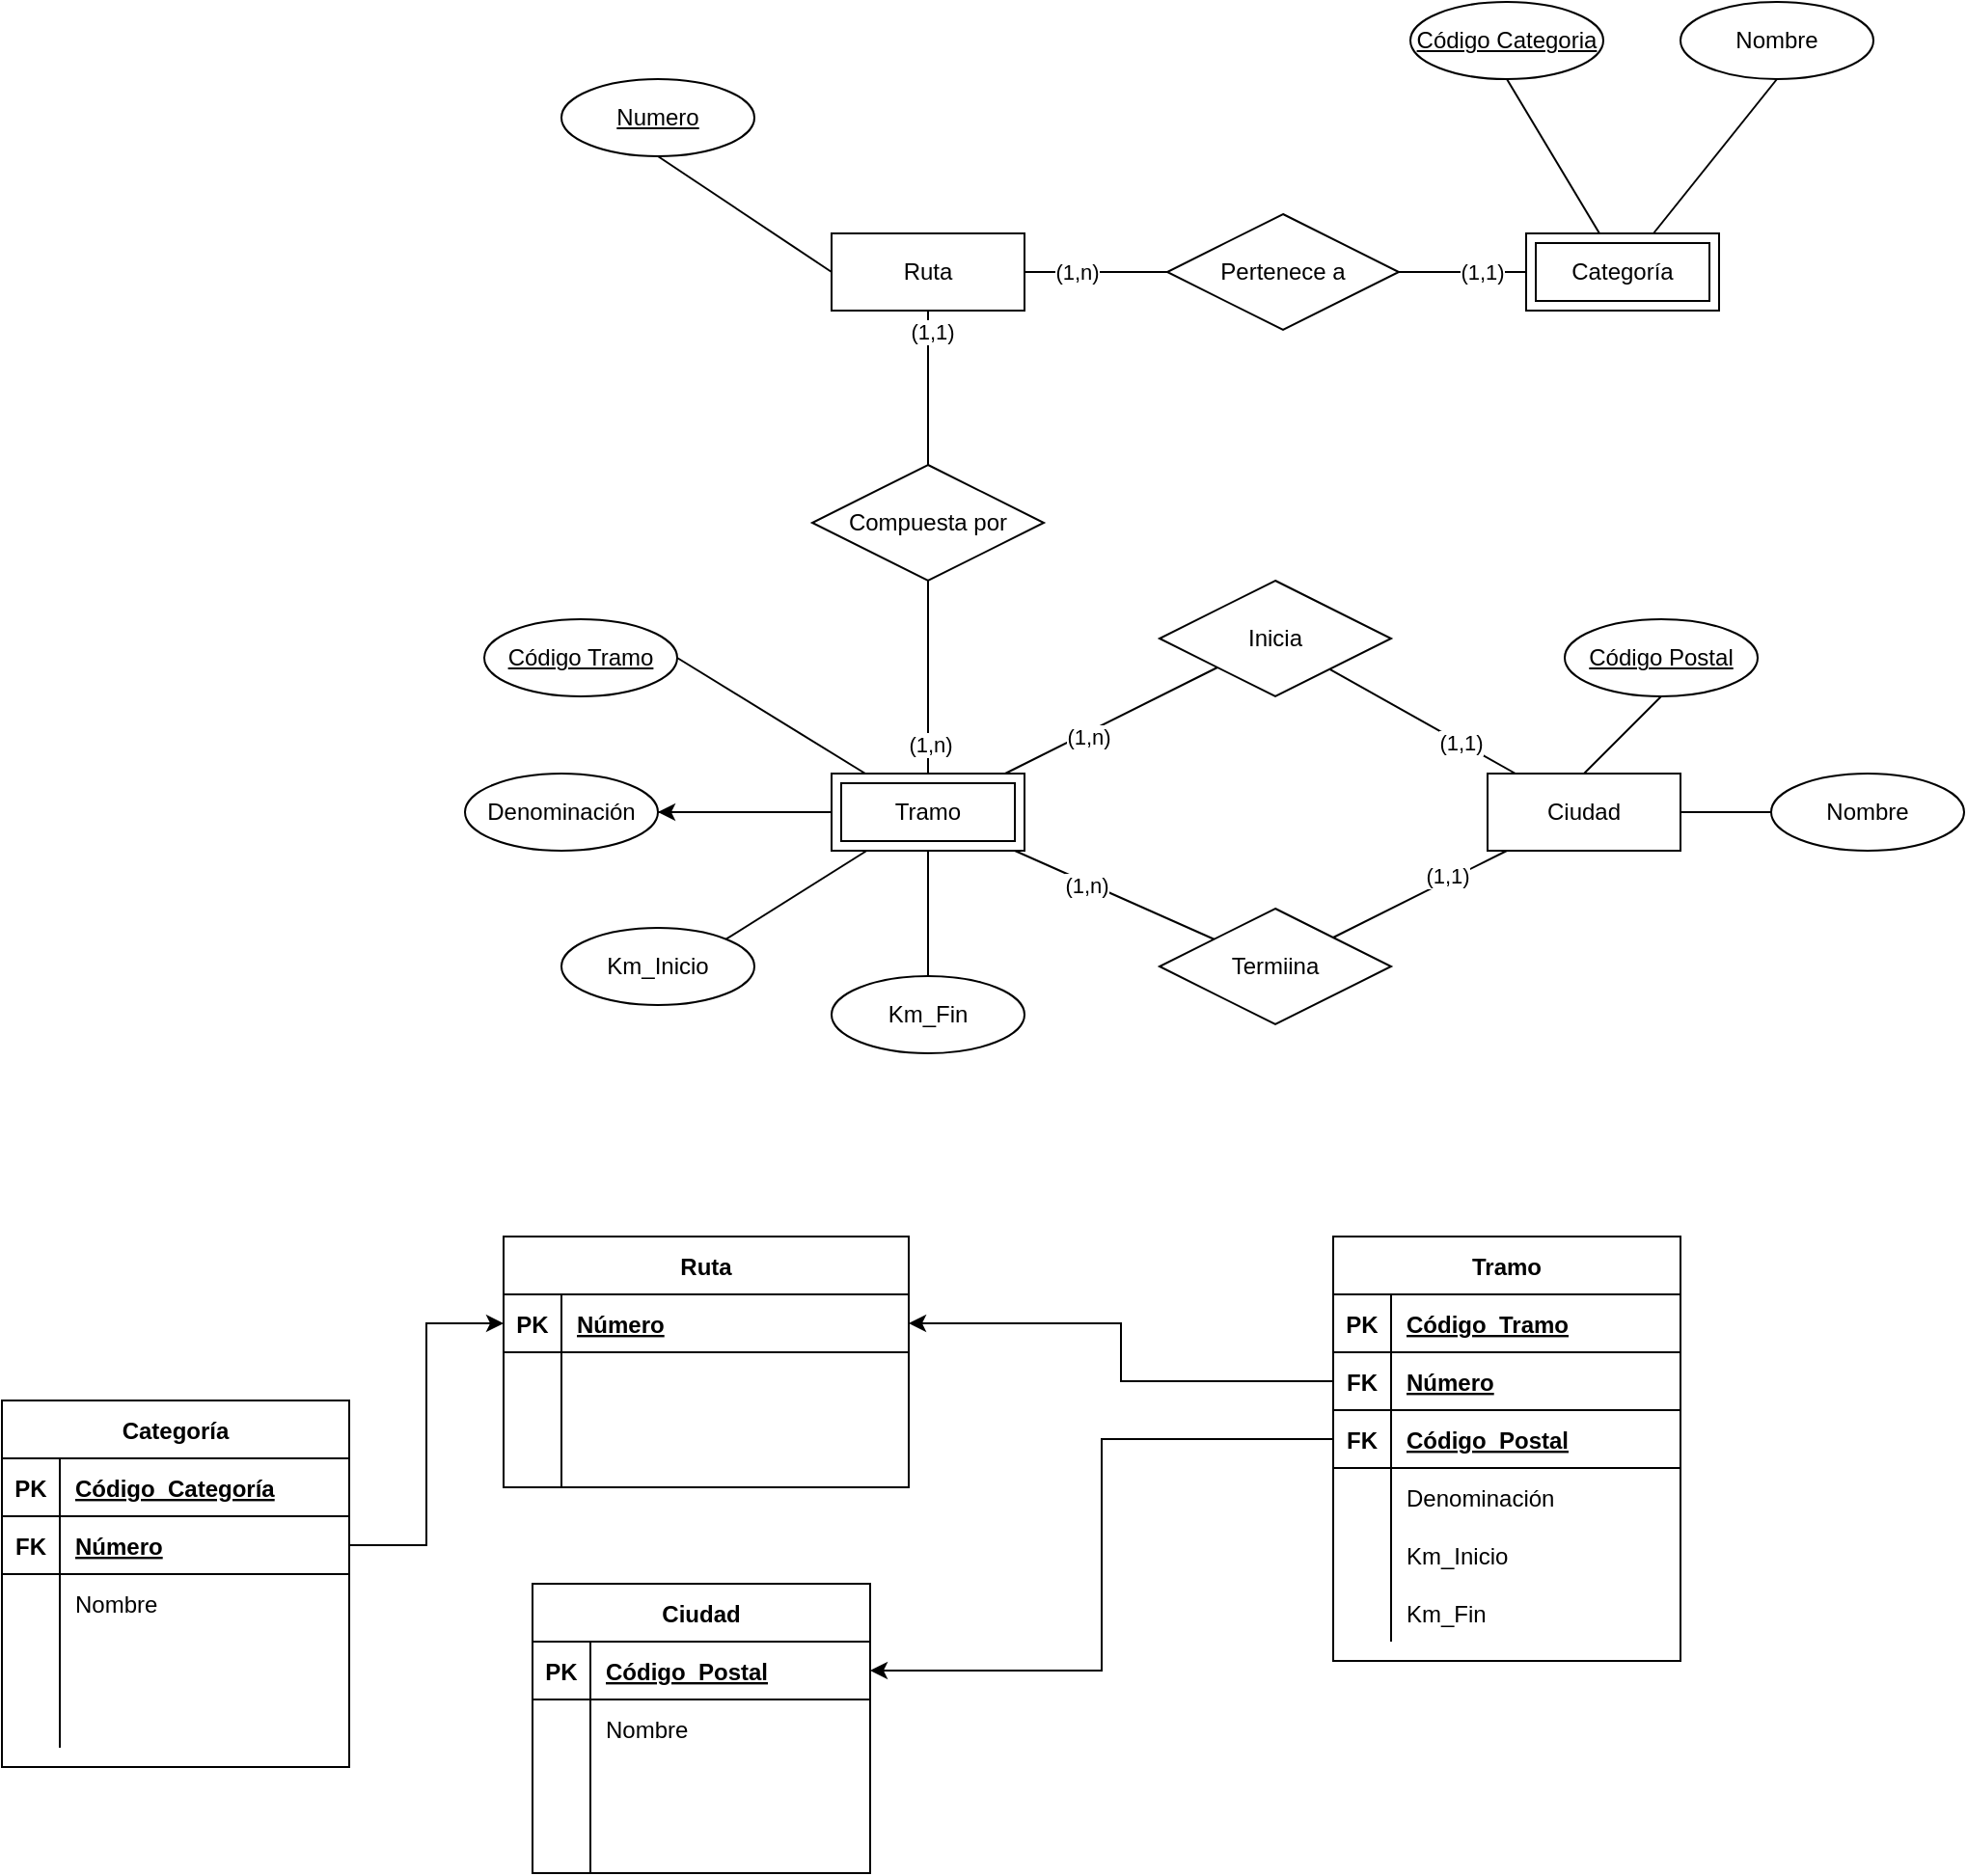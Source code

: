 <mxfile version="13.7.9" type="device"><diagram id="kvMCqVnJh5ol8TWfmg2o" name="Página-1"><mxGraphModel dx="1431" dy="716" grid="1" gridSize="10" guides="1" tooltips="1" connect="1" arrows="1" fold="1" page="1" pageScale="1" pageWidth="827" pageHeight="1169" math="0" shadow="0"><root><mxCell id="0"/><mxCell id="1" parent="0"/><mxCell id="Akh_x3Jr6Ki6R6HgdRE3-1" value="Ruta" style="whiteSpace=wrap;html=1;align=center;" parent="1" vertex="1"><mxGeometry x="240" y="160" width="100" height="40" as="geometry"/></mxCell><mxCell id="Akh_x3Jr6Ki6R6HgdRE3-2" value="Compuesta por" style="shape=rhombus;perimeter=rhombusPerimeter;whiteSpace=wrap;html=1;align=center;" parent="1" vertex="1"><mxGeometry x="230" y="280" width="120" height="60" as="geometry"/></mxCell><mxCell id="Akh_x3Jr6Ki6R6HgdRE3-5" value="Pertenece a" style="shape=rhombus;perimeter=rhombusPerimeter;whiteSpace=wrap;html=1;align=center;" parent="1" vertex="1"><mxGeometry x="414" y="150" width="120" height="60" as="geometry"/></mxCell><mxCell id="Akh_x3Jr6Ki6R6HgdRE3-6" value="" style="endArrow=none;html=1;rounded=0;" parent="1" source="Akh_x3Jr6Ki6R6HgdRE3-1" target="Akh_x3Jr6Ki6R6HgdRE3-5" edge="1"><mxGeometry relative="1" as="geometry"><mxPoint x="342" y="180" as="sourcePoint"/><mxPoint x="416" y="180" as="targetPoint"/><Array as="points"><mxPoint x="370" y="180"/></Array></mxGeometry></mxCell><mxCell id="Akh_x3Jr6Ki6R6HgdRE3-20" value="(1,n)" style="edgeLabel;html=1;align=center;verticalAlign=middle;resizable=0;points=[];" parent="Akh_x3Jr6Ki6R6HgdRE3-6" vertex="1" connectable="0"><mxGeometry x="-0.568" relative="1" as="geometry"><mxPoint x="11" as="offset"/></mxGeometry></mxCell><mxCell id="Akh_x3Jr6Ki6R6HgdRE3-7" value="" style="endArrow=none;html=1;rounded=0;" parent="1" source="Akh_x3Jr6Ki6R6HgdRE3-5" target="lteuwh8v8WuqNjU-4bGG-3" edge="1"><mxGeometry relative="1" as="geometry"><mxPoint x="280" y="330" as="sourcePoint"/><mxPoint x="600" y="180" as="targetPoint"/></mxGeometry></mxCell><mxCell id="Akh_x3Jr6Ki6R6HgdRE3-19" value="(1,1)" style="edgeLabel;html=1;align=center;verticalAlign=middle;resizable=0;points=[];" parent="Akh_x3Jr6Ki6R6HgdRE3-7" vertex="1" connectable="0"><mxGeometry x="0.303" relative="1" as="geometry"><mxPoint as="offset"/></mxGeometry></mxCell><mxCell id="Akh_x3Jr6Ki6R6HgdRE3-8" value="" style="endArrow=none;html=1;rounded=0;exitX=0.5;exitY=1;exitDx=0;exitDy=0;entryX=0.5;entryY=0;entryDx=0;entryDy=0;" parent="1" source="Akh_x3Jr6Ki6R6HgdRE3-1" target="Akh_x3Jr6Ki6R6HgdRE3-2" edge="1"><mxGeometry relative="1" as="geometry"><mxPoint x="280" y="330" as="sourcePoint"/><mxPoint x="440" y="330" as="targetPoint"/></mxGeometry></mxCell><mxCell id="Akh_x3Jr6Ki6R6HgdRE3-21" value="(1,1)" style="edgeLabel;html=1;align=center;verticalAlign=middle;resizable=0;points=[];" parent="Akh_x3Jr6Ki6R6HgdRE3-8" vertex="1" connectable="0"><mxGeometry x="-0.725" y="2" relative="1" as="geometry"><mxPoint as="offset"/></mxGeometry></mxCell><mxCell id="Akh_x3Jr6Ki6R6HgdRE3-9" value="" style="endArrow=none;html=1;rounded=0;entryX=0.5;entryY=1;entryDx=0;entryDy=0;" parent="1" source="lteuwh8v8WuqNjU-4bGG-1" target="Akh_x3Jr6Ki6R6HgdRE3-2" edge="1"><mxGeometry relative="1" as="geometry"><mxPoint x="290" y="440" as="sourcePoint"/><mxPoint x="440" y="330" as="targetPoint"/></mxGeometry></mxCell><mxCell id="Akh_x3Jr6Ki6R6HgdRE3-22" value="(1,n)" style="edgeLabel;html=1;align=center;verticalAlign=middle;resizable=0;points=[];" parent="Akh_x3Jr6Ki6R6HgdRE3-9" vertex="1" connectable="0"><mxGeometry x="-0.7" y="-1" relative="1" as="geometry"><mxPoint as="offset"/></mxGeometry></mxCell><mxCell id="Akh_x3Jr6Ki6R6HgdRE3-11" value="Numero" style="ellipse;whiteSpace=wrap;html=1;align=center;fontStyle=4;" parent="1" vertex="1"><mxGeometry x="100" y="80" width="100" height="40" as="geometry"/></mxCell><mxCell id="Akh_x3Jr6Ki6R6HgdRE3-13" value="" style="endArrow=none;html=1;rounded=0;exitX=0;exitY=0.5;exitDx=0;exitDy=0;entryX=0.5;entryY=1;entryDx=0;entryDy=0;" parent="1" source="Akh_x3Jr6Ki6R6HgdRE3-1" target="Akh_x3Jr6Ki6R6HgdRE3-11" edge="1"><mxGeometry relative="1" as="geometry"><mxPoint x="310" y="230" as="sourcePoint"/><mxPoint x="470" y="230" as="targetPoint"/></mxGeometry></mxCell><mxCell id="Akh_x3Jr6Ki6R6HgdRE3-15" value="Código Categoria" style="ellipse;whiteSpace=wrap;html=1;align=center;fontStyle=4;" parent="1" vertex="1"><mxGeometry x="540" y="40" width="100" height="40" as="geometry"/></mxCell><mxCell id="Akh_x3Jr6Ki6R6HgdRE3-16" value="Nombre" style="ellipse;whiteSpace=wrap;html=1;align=center;" parent="1" vertex="1"><mxGeometry x="680" y="40" width="100" height="40" as="geometry"/></mxCell><mxCell id="Akh_x3Jr6Ki6R6HgdRE3-17" value="" style="endArrow=none;html=1;rounded=0;exitX=0.5;exitY=1;exitDx=0;exitDy=0;" parent="1" source="Akh_x3Jr6Ki6R6HgdRE3-15" target="lteuwh8v8WuqNjU-4bGG-3" edge="1"><mxGeometry relative="1" as="geometry"><mxPoint x="340" y="230" as="sourcePoint"/><mxPoint x="625" y="160" as="targetPoint"/></mxGeometry></mxCell><mxCell id="Akh_x3Jr6Ki6R6HgdRE3-18" value="" style="endArrow=none;html=1;rounded=0;exitX=0.5;exitY=1;exitDx=0;exitDy=0;" parent="1" source="Akh_x3Jr6Ki6R6HgdRE3-16" target="lteuwh8v8WuqNjU-4bGG-3" edge="1"><mxGeometry relative="1" as="geometry"><mxPoint x="340" y="230" as="sourcePoint"/><mxPoint x="666" y="160" as="targetPoint"/></mxGeometry></mxCell><mxCell id="Akh_x3Jr6Ki6R6HgdRE3-23" value="Código Tramo" style="ellipse;whiteSpace=wrap;html=1;align=center;fontStyle=4;" parent="1" vertex="1"><mxGeometry x="60" y="360" width="100" height="40" as="geometry"/></mxCell><mxCell id="Akh_x3Jr6Ki6R6HgdRE3-25" value="Denominación" style="ellipse;whiteSpace=wrap;html=1;align=center;" parent="1" vertex="1"><mxGeometry x="50" y="440" width="100" height="40" as="geometry"/></mxCell><mxCell id="Akh_x3Jr6Ki6R6HgdRE3-26" value="Km_Inicio" style="ellipse;whiteSpace=wrap;html=1;align=center;" parent="1" vertex="1"><mxGeometry x="100" y="520" width="100" height="40" as="geometry"/></mxCell><mxCell id="Akh_x3Jr6Ki6R6HgdRE3-27" value="Km_Fin" style="ellipse;whiteSpace=wrap;html=1;align=center;" parent="1" vertex="1"><mxGeometry x="240" y="545" width="100" height="40" as="geometry"/></mxCell><mxCell id="Akh_x3Jr6Ki6R6HgdRE3-28" value="" style="endArrow=none;html=1;rounded=0;exitX=1;exitY=0.5;exitDx=0;exitDy=0;" parent="1" source="Akh_x3Jr6Ki6R6HgdRE3-23" target="lteuwh8v8WuqNjU-4bGG-1" edge="1"><mxGeometry relative="1" as="geometry"><mxPoint x="340" y="430" as="sourcePoint"/><mxPoint x="240" y="440" as="targetPoint"/></mxGeometry></mxCell><mxCell id="Akh_x3Jr6Ki6R6HgdRE3-29" value="" style="endArrow=none;html=1;rounded=0;entryX=0;entryY=0.5;entryDx=0;entryDy=0;" parent="1" source="Akh_x3Jr6Ki6R6HgdRE3-25" edge="1"><mxGeometry relative="1" as="geometry"><mxPoint x="340" y="430" as="sourcePoint"/><mxPoint x="240" y="460" as="targetPoint"/></mxGeometry></mxCell><mxCell id="Akh_x3Jr6Ki6R6HgdRE3-30" value="" style="endArrow=none;html=1;rounded=0;entryX=1;entryY=0;entryDx=0;entryDy=0;" parent="1" source="lteuwh8v8WuqNjU-4bGG-1" target="Akh_x3Jr6Ki6R6HgdRE3-26" edge="1"><mxGeometry relative="1" as="geometry"><mxPoint x="240" y="480" as="sourcePoint"/><mxPoint x="500" y="430" as="targetPoint"/></mxGeometry></mxCell><mxCell id="Akh_x3Jr6Ki6R6HgdRE3-31" value="" style="endArrow=none;html=1;rounded=0;entryX=0.5;entryY=0;entryDx=0;entryDy=0;" parent="1" source="lteuwh8v8WuqNjU-4bGG-1" target="Akh_x3Jr6Ki6R6HgdRE3-27" edge="1"><mxGeometry relative="1" as="geometry"><mxPoint x="290" y="480" as="sourcePoint"/><mxPoint x="290" y="540" as="targetPoint"/></mxGeometry></mxCell><mxCell id="Akh_x3Jr6Ki6R6HgdRE3-33" value="Ciudad" style="whiteSpace=wrap;html=1;align=center;" parent="1" vertex="1"><mxGeometry x="580" y="440" width="100" height="40" as="geometry"/></mxCell><mxCell id="Akh_x3Jr6Ki6R6HgdRE3-40" value="Código Postal" style="ellipse;whiteSpace=wrap;html=1;align=center;fontStyle=4;" parent="1" vertex="1"><mxGeometry x="620" y="360" width="100" height="40" as="geometry"/></mxCell><mxCell id="Akh_x3Jr6Ki6R6HgdRE3-41" value="Nombre" style="ellipse;whiteSpace=wrap;html=1;align=center;" parent="1" vertex="1"><mxGeometry x="727" y="440" width="100" height="40" as="geometry"/></mxCell><mxCell id="Akh_x3Jr6Ki6R6HgdRE3-42" value="" style="endArrow=none;html=1;rounded=0;entryX=0.5;entryY=0;entryDx=0;entryDy=0;exitX=0.5;exitY=1;exitDx=0;exitDy=0;" parent="1" source="Akh_x3Jr6Ki6R6HgdRE3-40" target="Akh_x3Jr6Ki6R6HgdRE3-33" edge="1"><mxGeometry relative="1" as="geometry"><mxPoint x="390" y="430" as="sourcePoint"/><mxPoint x="550" y="430" as="targetPoint"/></mxGeometry></mxCell><mxCell id="Akh_x3Jr6Ki6R6HgdRE3-43" value="" style="endArrow=none;html=1;rounded=0;entryX=1;entryY=0.5;entryDx=0;entryDy=0;exitX=0;exitY=0.5;exitDx=0;exitDy=0;" parent="1" source="Akh_x3Jr6Ki6R6HgdRE3-41" target="Akh_x3Jr6Ki6R6HgdRE3-33" edge="1"><mxGeometry relative="1" as="geometry"><mxPoint x="390" y="430" as="sourcePoint"/><mxPoint x="550" y="430" as="targetPoint"/></mxGeometry></mxCell><mxCell id="mmTwzAzISN3o3B-aaCoE-3" value="Inicia" style="shape=rhombus;perimeter=rhombusPerimeter;whiteSpace=wrap;html=1;align=center;" parent="1" vertex="1"><mxGeometry x="410" y="340" width="120" height="60" as="geometry"/></mxCell><mxCell id="mmTwzAzISN3o3B-aaCoE-4" value="Termiina" style="shape=rhombus;perimeter=rhombusPerimeter;whiteSpace=wrap;html=1;align=center;" parent="1" vertex="1"><mxGeometry x="410" y="510" width="120" height="60" as="geometry"/></mxCell><mxCell id="mmTwzAzISN3o3B-aaCoE-5" value="" style="endArrow=none;html=1;rounded=0;" parent="1" source="lteuwh8v8WuqNjU-4bGG-1" target="mmTwzAzISN3o3B-aaCoE-3" edge="1"><mxGeometry relative="1" as="geometry"><mxPoint x="330" y="440" as="sourcePoint"/><mxPoint x="510" y="430" as="targetPoint"/></mxGeometry></mxCell><mxCell id="mmTwzAzISN3o3B-aaCoE-9" value="(1,n)" style="edgeLabel;html=1;align=center;verticalAlign=middle;resizable=0;points=[];" parent="mmTwzAzISN3o3B-aaCoE-5" vertex="1" connectable="0"><mxGeometry x="-0.236" y="-2" relative="1" as="geometry"><mxPoint as="offset"/></mxGeometry></mxCell><mxCell id="mmTwzAzISN3o3B-aaCoE-6" value="" style="endArrow=none;html=1;rounded=0;" parent="1" source="mmTwzAzISN3o3B-aaCoE-3" target="Akh_x3Jr6Ki6R6HgdRE3-33" edge="1"><mxGeometry relative="1" as="geometry"><mxPoint x="450" y="460" as="sourcePoint"/><mxPoint x="610" y="460" as="targetPoint"/></mxGeometry></mxCell><mxCell id="mmTwzAzISN3o3B-aaCoE-10" value="(1,1)" style="edgeLabel;html=1;align=center;verticalAlign=middle;resizable=0;points=[];" parent="mmTwzAzISN3o3B-aaCoE-6" vertex="1" connectable="0"><mxGeometry x="0.393" relative="1" as="geometry"><mxPoint as="offset"/></mxGeometry></mxCell><mxCell id="mmTwzAzISN3o3B-aaCoE-7" value="" style="endArrow=none;html=1;rounded=0;" parent="1" source="lteuwh8v8WuqNjU-4bGG-1" target="mmTwzAzISN3o3B-aaCoE-4" edge="1"><mxGeometry relative="1" as="geometry"><mxPoint x="335.0" y="480" as="sourcePoint"/><mxPoint x="530" y="480" as="targetPoint"/></mxGeometry></mxCell><mxCell id="mmTwzAzISN3o3B-aaCoE-11" value="(1,n)" style="edgeLabel;html=1;align=center;verticalAlign=middle;resizable=0;points=[];" parent="mmTwzAzISN3o3B-aaCoE-7" vertex="1" connectable="0"><mxGeometry x="-0.272" y="-1" relative="1" as="geometry"><mxPoint as="offset"/></mxGeometry></mxCell><mxCell id="mmTwzAzISN3o3B-aaCoE-8" value="" style="endArrow=none;html=1;rounded=0;" parent="1" source="mmTwzAzISN3o3B-aaCoE-4" target="Akh_x3Jr6Ki6R6HgdRE3-33" edge="1"><mxGeometry relative="1" as="geometry"><mxPoint x="460" y="450" as="sourcePoint"/><mxPoint x="620" y="450" as="targetPoint"/></mxGeometry></mxCell><mxCell id="mmTwzAzISN3o3B-aaCoE-12" value="(1,1)" style="edgeLabel;html=1;align=center;verticalAlign=middle;resizable=0;points=[];" parent="mmTwzAzISN3o3B-aaCoE-8" vertex="1" connectable="0"><mxGeometry x="0.333" y="2" relative="1" as="geometry"><mxPoint as="offset"/></mxGeometry></mxCell><mxCell id="lteuwh8v8WuqNjU-4bGG-2" value="" style="edgeStyle=orthogonalEdgeStyle;rounded=0;orthogonalLoop=1;jettySize=auto;html=1;" edge="1" parent="1" source="lteuwh8v8WuqNjU-4bGG-1" target="Akh_x3Jr6Ki6R6HgdRE3-25"><mxGeometry relative="1" as="geometry"/></mxCell><mxCell id="lteuwh8v8WuqNjU-4bGG-1" value="Tramo" style="shape=ext;margin=3;double=1;whiteSpace=wrap;html=1;align=center;" vertex="1" parent="1"><mxGeometry x="240" y="440" width="100" height="40" as="geometry"/></mxCell><mxCell id="lteuwh8v8WuqNjU-4bGG-3" value="Categoría" style="shape=ext;margin=3;double=1;whiteSpace=wrap;html=1;align=center;" vertex="1" parent="1"><mxGeometry x="600" y="160" width="100" height="40" as="geometry"/></mxCell><mxCell id="lteuwh8v8WuqNjU-4bGG-4" value="Ruta" style="shape=table;startSize=30;container=1;collapsible=1;childLayout=tableLayout;fixedRows=1;rowLines=0;fontStyle=1;align=center;resizeLast=1;" vertex="1" parent="1"><mxGeometry x="70" y="680" width="210" height="130" as="geometry"><mxRectangle x="70" y="680" width="60" height="30" as="alternateBounds"/></mxGeometry></mxCell><mxCell id="lteuwh8v8WuqNjU-4bGG-5" value="" style="shape=partialRectangle;collapsible=0;dropTarget=0;pointerEvents=0;fillColor=none;top=0;left=0;bottom=1;right=0;points=[[0,0.5],[1,0.5]];portConstraint=eastwest;" vertex="1" parent="lteuwh8v8WuqNjU-4bGG-4"><mxGeometry y="30" width="210" height="30" as="geometry"/></mxCell><mxCell id="lteuwh8v8WuqNjU-4bGG-6" value="PK" style="shape=partialRectangle;connectable=0;fillColor=none;top=0;left=0;bottom=0;right=0;fontStyle=1;overflow=hidden;" vertex="1" parent="lteuwh8v8WuqNjU-4bGG-5"><mxGeometry width="30" height="30" as="geometry"/></mxCell><mxCell id="lteuwh8v8WuqNjU-4bGG-7" value="Número" style="shape=partialRectangle;connectable=0;fillColor=none;top=0;left=0;bottom=0;right=0;align=left;spacingLeft=6;fontStyle=5;overflow=hidden;" vertex="1" parent="lteuwh8v8WuqNjU-4bGG-5"><mxGeometry x="30" width="180" height="30" as="geometry"/></mxCell><mxCell id="lteuwh8v8WuqNjU-4bGG-8" value="" style="shape=partialRectangle;collapsible=0;dropTarget=0;pointerEvents=0;fillColor=none;top=0;left=0;bottom=0;right=0;points=[[0,0.5],[1,0.5]];portConstraint=eastwest;" vertex="1" parent="lteuwh8v8WuqNjU-4bGG-4"><mxGeometry y="60" width="210" height="20" as="geometry"/></mxCell><mxCell id="lteuwh8v8WuqNjU-4bGG-9" value="" style="shape=partialRectangle;connectable=0;fillColor=none;top=0;left=0;bottom=0;right=0;editable=1;overflow=hidden;" vertex="1" parent="lteuwh8v8WuqNjU-4bGG-8"><mxGeometry width="30" height="20" as="geometry"/></mxCell><mxCell id="lteuwh8v8WuqNjU-4bGG-10" value="" style="shape=partialRectangle;connectable=0;fillColor=none;top=0;left=0;bottom=0;right=0;align=left;spacingLeft=6;overflow=hidden;" vertex="1" parent="lteuwh8v8WuqNjU-4bGG-8"><mxGeometry x="30" width="180" height="20" as="geometry"/></mxCell><mxCell id="lteuwh8v8WuqNjU-4bGG-14" value="" style="shape=partialRectangle;collapsible=0;dropTarget=0;pointerEvents=0;fillColor=none;top=0;left=0;bottom=0;right=0;points=[[0,0.5],[1,0.5]];portConstraint=eastwest;" vertex="1" parent="lteuwh8v8WuqNjU-4bGG-4"><mxGeometry y="80" width="210" height="30" as="geometry"/></mxCell><mxCell id="lteuwh8v8WuqNjU-4bGG-15" value="" style="shape=partialRectangle;connectable=0;fillColor=none;top=0;left=0;bottom=0;right=0;editable=1;overflow=hidden;" vertex="1" parent="lteuwh8v8WuqNjU-4bGG-14"><mxGeometry width="30" height="30" as="geometry"/></mxCell><mxCell id="lteuwh8v8WuqNjU-4bGG-16" value="" style="shape=partialRectangle;connectable=0;fillColor=none;top=0;left=0;bottom=0;right=0;align=left;spacingLeft=6;overflow=hidden;" vertex="1" parent="lteuwh8v8WuqNjU-4bGG-14"><mxGeometry x="30" width="180" height="30" as="geometry"/></mxCell><mxCell id="lteuwh8v8WuqNjU-4bGG-11" value="" style="shape=partialRectangle;collapsible=0;dropTarget=0;pointerEvents=0;fillColor=none;top=0;left=0;bottom=0;right=0;points=[[0,0.5],[1,0.5]];portConstraint=eastwest;" vertex="1" parent="lteuwh8v8WuqNjU-4bGG-4"><mxGeometry y="110" width="210" height="20" as="geometry"/></mxCell><mxCell id="lteuwh8v8WuqNjU-4bGG-12" value="" style="shape=partialRectangle;connectable=0;fillColor=none;top=0;left=0;bottom=0;right=0;editable=1;overflow=hidden;" vertex="1" parent="lteuwh8v8WuqNjU-4bGG-11"><mxGeometry width="30" height="20" as="geometry"/></mxCell><mxCell id="lteuwh8v8WuqNjU-4bGG-13" value="" style="shape=partialRectangle;connectable=0;fillColor=none;top=0;left=0;bottom=0;right=0;align=left;spacingLeft=6;overflow=hidden;" vertex="1" parent="lteuwh8v8WuqNjU-4bGG-11"><mxGeometry x="30" width="180" height="20" as="geometry"/></mxCell><mxCell id="lteuwh8v8WuqNjU-4bGG-17" value="Tramo" style="shape=table;startSize=30;container=1;collapsible=1;childLayout=tableLayout;fixedRows=1;rowLines=0;fontStyle=1;align=center;resizeLast=1;" vertex="1" parent="1"><mxGeometry x="500" y="680" width="180" height="220" as="geometry"/></mxCell><mxCell id="lteuwh8v8WuqNjU-4bGG-18" value="" style="shape=partialRectangle;collapsible=0;dropTarget=0;pointerEvents=0;fillColor=none;top=0;left=0;bottom=1;right=0;points=[[0,0.5],[1,0.5]];portConstraint=eastwest;" vertex="1" parent="lteuwh8v8WuqNjU-4bGG-17"><mxGeometry y="30" width="180" height="30" as="geometry"/></mxCell><mxCell id="lteuwh8v8WuqNjU-4bGG-19" value="PK" style="shape=partialRectangle;connectable=0;fillColor=none;top=0;left=0;bottom=0;right=0;fontStyle=1;overflow=hidden;" vertex="1" parent="lteuwh8v8WuqNjU-4bGG-18"><mxGeometry width="30" height="30" as="geometry"/></mxCell><mxCell id="lteuwh8v8WuqNjU-4bGG-20" value="Código_Tramo" style="shape=partialRectangle;connectable=0;fillColor=none;top=0;left=0;bottom=0;right=0;align=left;spacingLeft=6;fontStyle=5;overflow=hidden;" vertex="1" parent="lteuwh8v8WuqNjU-4bGG-18"><mxGeometry x="30" width="150" height="30" as="geometry"/></mxCell><mxCell id="lteuwh8v8WuqNjU-4bGG-43" value="" style="shape=partialRectangle;collapsible=0;dropTarget=0;pointerEvents=0;fillColor=none;top=0;left=0;bottom=1;right=0;points=[[0,0.5],[1,0.5]];portConstraint=eastwest;" vertex="1" parent="lteuwh8v8WuqNjU-4bGG-17"><mxGeometry y="60" width="180" height="30" as="geometry"/></mxCell><mxCell id="lteuwh8v8WuqNjU-4bGG-44" value="FK" style="shape=partialRectangle;connectable=0;fillColor=none;top=0;left=0;bottom=0;right=0;fontStyle=1;overflow=hidden;" vertex="1" parent="lteuwh8v8WuqNjU-4bGG-43"><mxGeometry width="30" height="30" as="geometry"/></mxCell><mxCell id="lteuwh8v8WuqNjU-4bGG-45" value="Número" style="shape=partialRectangle;connectable=0;fillColor=none;top=0;left=0;bottom=0;right=0;align=left;spacingLeft=6;fontStyle=5;overflow=hidden;" vertex="1" parent="lteuwh8v8WuqNjU-4bGG-43"><mxGeometry x="30" width="150" height="30" as="geometry"/></mxCell><mxCell id="lteuwh8v8WuqNjU-4bGG-76" value="" style="shape=partialRectangle;collapsible=0;dropTarget=0;pointerEvents=0;fillColor=none;top=0;left=0;bottom=1;right=0;points=[[0,0.5],[1,0.5]];portConstraint=eastwest;" vertex="1" parent="lteuwh8v8WuqNjU-4bGG-17"><mxGeometry y="90" width="180" height="30" as="geometry"/></mxCell><mxCell id="lteuwh8v8WuqNjU-4bGG-77" value="FK" style="shape=partialRectangle;connectable=0;fillColor=none;top=0;left=0;bottom=0;right=0;fontStyle=1;overflow=hidden;" vertex="1" parent="lteuwh8v8WuqNjU-4bGG-76"><mxGeometry width="30" height="30" as="geometry"/></mxCell><mxCell id="lteuwh8v8WuqNjU-4bGG-78" value="Código_Postal" style="shape=partialRectangle;connectable=0;fillColor=none;top=0;left=0;bottom=0;right=0;align=left;spacingLeft=6;fontStyle=5;overflow=hidden;" vertex="1" parent="lteuwh8v8WuqNjU-4bGG-76"><mxGeometry x="30" width="150" height="30" as="geometry"/></mxCell><mxCell id="lteuwh8v8WuqNjU-4bGG-21" value="" style="shape=partialRectangle;collapsible=0;dropTarget=0;pointerEvents=0;fillColor=none;top=0;left=0;bottom=0;right=0;points=[[0,0.5],[1,0.5]];portConstraint=eastwest;" vertex="1" parent="lteuwh8v8WuqNjU-4bGG-17"><mxGeometry y="120" width="180" height="30" as="geometry"/></mxCell><mxCell id="lteuwh8v8WuqNjU-4bGG-22" value="" style="shape=partialRectangle;connectable=0;fillColor=none;top=0;left=0;bottom=0;right=0;editable=1;overflow=hidden;" vertex="1" parent="lteuwh8v8WuqNjU-4bGG-21"><mxGeometry width="30" height="30" as="geometry"/></mxCell><mxCell id="lteuwh8v8WuqNjU-4bGG-23" value="Denominación" style="shape=partialRectangle;connectable=0;fillColor=none;top=0;left=0;bottom=0;right=0;align=left;spacingLeft=6;overflow=hidden;" vertex="1" parent="lteuwh8v8WuqNjU-4bGG-21"><mxGeometry x="30" width="150" height="30" as="geometry"/></mxCell><mxCell id="lteuwh8v8WuqNjU-4bGG-24" value="" style="shape=partialRectangle;collapsible=0;dropTarget=0;pointerEvents=0;fillColor=none;top=0;left=0;bottom=0;right=0;points=[[0,0.5],[1,0.5]];portConstraint=eastwest;" vertex="1" parent="lteuwh8v8WuqNjU-4bGG-17"><mxGeometry y="150" width="180" height="30" as="geometry"/></mxCell><mxCell id="lteuwh8v8WuqNjU-4bGG-25" value="" style="shape=partialRectangle;connectable=0;fillColor=none;top=0;left=0;bottom=0;right=0;editable=1;overflow=hidden;" vertex="1" parent="lteuwh8v8WuqNjU-4bGG-24"><mxGeometry width="30" height="30" as="geometry"/></mxCell><mxCell id="lteuwh8v8WuqNjU-4bGG-26" value="Km_Inicio" style="shape=partialRectangle;connectable=0;fillColor=none;top=0;left=0;bottom=0;right=0;align=left;spacingLeft=6;overflow=hidden;" vertex="1" parent="lteuwh8v8WuqNjU-4bGG-24"><mxGeometry x="30" width="150" height="30" as="geometry"/></mxCell><mxCell id="lteuwh8v8WuqNjU-4bGG-27" value="" style="shape=partialRectangle;collapsible=0;dropTarget=0;pointerEvents=0;fillColor=none;top=0;left=0;bottom=0;right=0;points=[[0,0.5],[1,0.5]];portConstraint=eastwest;" vertex="1" parent="lteuwh8v8WuqNjU-4bGG-17"><mxGeometry y="180" width="180" height="30" as="geometry"/></mxCell><mxCell id="lteuwh8v8WuqNjU-4bGG-28" value="" style="shape=partialRectangle;connectable=0;fillColor=none;top=0;left=0;bottom=0;right=0;editable=1;overflow=hidden;" vertex="1" parent="lteuwh8v8WuqNjU-4bGG-27"><mxGeometry width="30" height="30" as="geometry"/></mxCell><mxCell id="lteuwh8v8WuqNjU-4bGG-29" value="Km_Fin" style="shape=partialRectangle;connectable=0;fillColor=none;top=0;left=0;bottom=0;right=0;align=left;spacingLeft=6;overflow=hidden;" vertex="1" parent="lteuwh8v8WuqNjU-4bGG-27"><mxGeometry x="30" width="150" height="30" as="geometry"/></mxCell><mxCell id="lteuwh8v8WuqNjU-4bGG-61" style="edgeStyle=orthogonalEdgeStyle;rounded=0;orthogonalLoop=1;jettySize=auto;html=1;exitX=0;exitY=0.5;exitDx=0;exitDy=0;entryX=1;entryY=0.5;entryDx=0;entryDy=0;" edge="1" parent="1" source="lteuwh8v8WuqNjU-4bGG-43" target="lteuwh8v8WuqNjU-4bGG-5"><mxGeometry relative="1" as="geometry"/></mxCell><mxCell id="lteuwh8v8WuqNjU-4bGG-62" value="Ciudad" style="shape=table;startSize=30;container=1;collapsible=1;childLayout=tableLayout;fixedRows=1;rowLines=0;fontStyle=1;align=center;resizeLast=1;" vertex="1" parent="1"><mxGeometry x="85" y="860" width="175" height="150.0" as="geometry"/></mxCell><mxCell id="lteuwh8v8WuqNjU-4bGG-63" value="" style="shape=partialRectangle;collapsible=0;dropTarget=0;pointerEvents=0;fillColor=none;top=0;left=0;bottom=1;right=0;points=[[0,0.5],[1,0.5]];portConstraint=eastwest;" vertex="1" parent="lteuwh8v8WuqNjU-4bGG-62"><mxGeometry y="30" width="175" height="30" as="geometry"/></mxCell><mxCell id="lteuwh8v8WuqNjU-4bGG-64" value="PK" style="shape=partialRectangle;connectable=0;fillColor=none;top=0;left=0;bottom=0;right=0;fontStyle=1;overflow=hidden;" vertex="1" parent="lteuwh8v8WuqNjU-4bGG-63"><mxGeometry width="30" height="30" as="geometry"/></mxCell><mxCell id="lteuwh8v8WuqNjU-4bGG-65" value="Código_Postal" style="shape=partialRectangle;connectable=0;fillColor=none;top=0;left=0;bottom=0;right=0;align=left;spacingLeft=6;fontStyle=5;overflow=hidden;" vertex="1" parent="lteuwh8v8WuqNjU-4bGG-63"><mxGeometry x="30" width="145" height="30" as="geometry"/></mxCell><mxCell id="lteuwh8v8WuqNjU-4bGG-72" value="" style="shape=partialRectangle;collapsible=0;dropTarget=0;pointerEvents=0;fillColor=none;top=0;left=0;bottom=0;right=0;points=[[0,0.5],[1,0.5]];portConstraint=eastwest;" vertex="1" parent="lteuwh8v8WuqNjU-4bGG-62"><mxGeometry y="60" width="175" height="30" as="geometry"/></mxCell><mxCell id="lteuwh8v8WuqNjU-4bGG-73" value="" style="shape=partialRectangle;connectable=0;fillColor=none;top=0;left=0;bottom=0;right=0;editable=1;overflow=hidden;" vertex="1" parent="lteuwh8v8WuqNjU-4bGG-72"><mxGeometry width="30" height="30" as="geometry"/></mxCell><mxCell id="lteuwh8v8WuqNjU-4bGG-74" value="Nombre" style="shape=partialRectangle;connectable=0;fillColor=none;top=0;left=0;bottom=0;right=0;align=left;spacingLeft=6;overflow=hidden;" vertex="1" parent="lteuwh8v8WuqNjU-4bGG-72"><mxGeometry x="30" width="145" height="30" as="geometry"/></mxCell><mxCell id="lteuwh8v8WuqNjU-4bGG-66" value="" style="shape=partialRectangle;collapsible=0;dropTarget=0;pointerEvents=0;fillColor=none;top=0;left=0;bottom=0;right=0;points=[[0,0.5],[1,0.5]];portConstraint=eastwest;" vertex="1" parent="lteuwh8v8WuqNjU-4bGG-62"><mxGeometry y="90" width="175" height="30" as="geometry"/></mxCell><mxCell id="lteuwh8v8WuqNjU-4bGG-67" value="" style="shape=partialRectangle;connectable=0;fillColor=none;top=0;left=0;bottom=0;right=0;editable=1;overflow=hidden;" vertex="1" parent="lteuwh8v8WuqNjU-4bGG-66"><mxGeometry width="30" height="30" as="geometry"/></mxCell><mxCell id="lteuwh8v8WuqNjU-4bGG-68" value="" style="shape=partialRectangle;connectable=0;fillColor=none;top=0;left=0;bottom=0;right=0;align=left;spacingLeft=6;overflow=hidden;" vertex="1" parent="lteuwh8v8WuqNjU-4bGG-66"><mxGeometry x="30" width="145" height="30" as="geometry"/></mxCell><mxCell id="lteuwh8v8WuqNjU-4bGG-69" value="" style="shape=partialRectangle;collapsible=0;dropTarget=0;pointerEvents=0;fillColor=none;top=0;left=0;bottom=0;right=0;points=[[0,0.5],[1,0.5]];portConstraint=eastwest;" vertex="1" parent="lteuwh8v8WuqNjU-4bGG-62"><mxGeometry y="120" width="175" height="30" as="geometry"/></mxCell><mxCell id="lteuwh8v8WuqNjU-4bGG-70" value="" style="shape=partialRectangle;connectable=0;fillColor=none;top=0;left=0;bottom=0;right=0;editable=1;overflow=hidden;" vertex="1" parent="lteuwh8v8WuqNjU-4bGG-69"><mxGeometry width="30" height="30" as="geometry"/></mxCell><mxCell id="lteuwh8v8WuqNjU-4bGG-71" value="" style="shape=partialRectangle;connectable=0;fillColor=none;top=0;left=0;bottom=0;right=0;align=left;spacingLeft=6;overflow=hidden;" vertex="1" parent="lteuwh8v8WuqNjU-4bGG-69"><mxGeometry x="30" width="145" height="30" as="geometry"/></mxCell><mxCell id="lteuwh8v8WuqNjU-4bGG-79" style="edgeStyle=orthogonalEdgeStyle;rounded=0;orthogonalLoop=1;jettySize=auto;html=1;exitX=0;exitY=0.5;exitDx=0;exitDy=0;entryX=1;entryY=0.5;entryDx=0;entryDy=0;" edge="1" parent="1" source="lteuwh8v8WuqNjU-4bGG-76" target="lteuwh8v8WuqNjU-4bGG-63"><mxGeometry relative="1" as="geometry"/></mxCell><mxCell id="lteuwh8v8WuqNjU-4bGG-80" value="Categoría" style="shape=table;startSize=30;container=1;collapsible=1;childLayout=tableLayout;fixedRows=1;rowLines=0;fontStyle=1;align=center;resizeLast=1;" vertex="1" parent="1"><mxGeometry x="-190" y="765" width="180" height="190" as="geometry"/></mxCell><mxCell id="lteuwh8v8WuqNjU-4bGG-93" value="" style="shape=partialRectangle;collapsible=0;dropTarget=0;pointerEvents=0;fillColor=none;top=0;left=0;bottom=1;right=0;points=[[0,0.5],[1,0.5]];portConstraint=eastwest;" vertex="1" parent="lteuwh8v8WuqNjU-4bGG-80"><mxGeometry y="30" width="180" height="30" as="geometry"/></mxCell><mxCell id="lteuwh8v8WuqNjU-4bGG-94" value="PK" style="shape=partialRectangle;connectable=0;fillColor=none;top=0;left=0;bottom=0;right=0;fontStyle=1;overflow=hidden;" vertex="1" parent="lteuwh8v8WuqNjU-4bGG-93"><mxGeometry width="30" height="30" as="geometry"/></mxCell><mxCell id="lteuwh8v8WuqNjU-4bGG-95" value="Código_Categoría" style="shape=partialRectangle;connectable=0;fillColor=none;top=0;left=0;bottom=0;right=0;align=left;spacingLeft=6;fontStyle=5;overflow=hidden;" vertex="1" parent="lteuwh8v8WuqNjU-4bGG-93"><mxGeometry x="30" width="150" height="30" as="geometry"/></mxCell><mxCell id="lteuwh8v8WuqNjU-4bGG-81" value="" style="shape=partialRectangle;collapsible=0;dropTarget=0;pointerEvents=0;fillColor=none;top=0;left=0;bottom=1;right=0;points=[[0,0.5],[1,0.5]];portConstraint=eastwest;" vertex="1" parent="lteuwh8v8WuqNjU-4bGG-80"><mxGeometry y="60" width="180" height="30" as="geometry"/></mxCell><mxCell id="lteuwh8v8WuqNjU-4bGG-82" value="FK" style="shape=partialRectangle;connectable=0;fillColor=none;top=0;left=0;bottom=0;right=0;fontStyle=1;overflow=hidden;" vertex="1" parent="lteuwh8v8WuqNjU-4bGG-81"><mxGeometry width="30" height="30" as="geometry"/></mxCell><mxCell id="lteuwh8v8WuqNjU-4bGG-83" value="Número" style="shape=partialRectangle;connectable=0;fillColor=none;top=0;left=0;bottom=0;right=0;align=left;spacingLeft=6;fontStyle=5;overflow=hidden;" vertex="1" parent="lteuwh8v8WuqNjU-4bGG-81"><mxGeometry x="30" width="150" height="30" as="geometry"/></mxCell><mxCell id="lteuwh8v8WuqNjU-4bGG-84" value="" style="shape=partialRectangle;collapsible=0;dropTarget=0;pointerEvents=0;fillColor=none;top=0;left=0;bottom=0;right=0;points=[[0,0.5],[1,0.5]];portConstraint=eastwest;" vertex="1" parent="lteuwh8v8WuqNjU-4bGG-80"><mxGeometry y="90" width="180" height="30" as="geometry"/></mxCell><mxCell id="lteuwh8v8WuqNjU-4bGG-85" value="" style="shape=partialRectangle;connectable=0;fillColor=none;top=0;left=0;bottom=0;right=0;editable=1;overflow=hidden;" vertex="1" parent="lteuwh8v8WuqNjU-4bGG-84"><mxGeometry width="30" height="30" as="geometry"/></mxCell><mxCell id="lteuwh8v8WuqNjU-4bGG-86" value="Nombre" style="shape=partialRectangle;connectable=0;fillColor=none;top=0;left=0;bottom=0;right=0;align=left;spacingLeft=6;overflow=hidden;" vertex="1" parent="lteuwh8v8WuqNjU-4bGG-84"><mxGeometry x="30" width="150" height="30" as="geometry"/></mxCell><mxCell id="lteuwh8v8WuqNjU-4bGG-87" value="" style="shape=partialRectangle;collapsible=0;dropTarget=0;pointerEvents=0;fillColor=none;top=0;left=0;bottom=0;right=0;points=[[0,0.5],[1,0.5]];portConstraint=eastwest;" vertex="1" parent="lteuwh8v8WuqNjU-4bGG-80"><mxGeometry y="120" width="180" height="30" as="geometry"/></mxCell><mxCell id="lteuwh8v8WuqNjU-4bGG-88" value="" style="shape=partialRectangle;connectable=0;fillColor=none;top=0;left=0;bottom=0;right=0;editable=1;overflow=hidden;" vertex="1" parent="lteuwh8v8WuqNjU-4bGG-87"><mxGeometry width="30" height="30" as="geometry"/></mxCell><mxCell id="lteuwh8v8WuqNjU-4bGG-89" value="" style="shape=partialRectangle;connectable=0;fillColor=none;top=0;left=0;bottom=0;right=0;align=left;spacingLeft=6;overflow=hidden;" vertex="1" parent="lteuwh8v8WuqNjU-4bGG-87"><mxGeometry x="30" width="150" height="30" as="geometry"/></mxCell><mxCell id="lteuwh8v8WuqNjU-4bGG-90" value="" style="shape=partialRectangle;collapsible=0;dropTarget=0;pointerEvents=0;fillColor=none;top=0;left=0;bottom=0;right=0;points=[[0,0.5],[1,0.5]];portConstraint=eastwest;" vertex="1" parent="lteuwh8v8WuqNjU-4bGG-80"><mxGeometry y="150" width="180" height="30" as="geometry"/></mxCell><mxCell id="lteuwh8v8WuqNjU-4bGG-91" value="" style="shape=partialRectangle;connectable=0;fillColor=none;top=0;left=0;bottom=0;right=0;editable=1;overflow=hidden;" vertex="1" parent="lteuwh8v8WuqNjU-4bGG-90"><mxGeometry width="30" height="30" as="geometry"/></mxCell><mxCell id="lteuwh8v8WuqNjU-4bGG-92" value="" style="shape=partialRectangle;connectable=0;fillColor=none;top=0;left=0;bottom=0;right=0;align=left;spacingLeft=6;overflow=hidden;" vertex="1" parent="lteuwh8v8WuqNjU-4bGG-90"><mxGeometry x="30" width="150" height="30" as="geometry"/></mxCell><mxCell id="lteuwh8v8WuqNjU-4bGG-96" style="edgeStyle=orthogonalEdgeStyle;rounded=0;orthogonalLoop=1;jettySize=auto;html=1;exitX=1;exitY=0.5;exitDx=0;exitDy=0;entryX=0;entryY=0.5;entryDx=0;entryDy=0;" edge="1" parent="1" source="lteuwh8v8WuqNjU-4bGG-81" target="lteuwh8v8WuqNjU-4bGG-5"><mxGeometry relative="1" as="geometry"/></mxCell></root></mxGraphModel></diagram></mxfile>